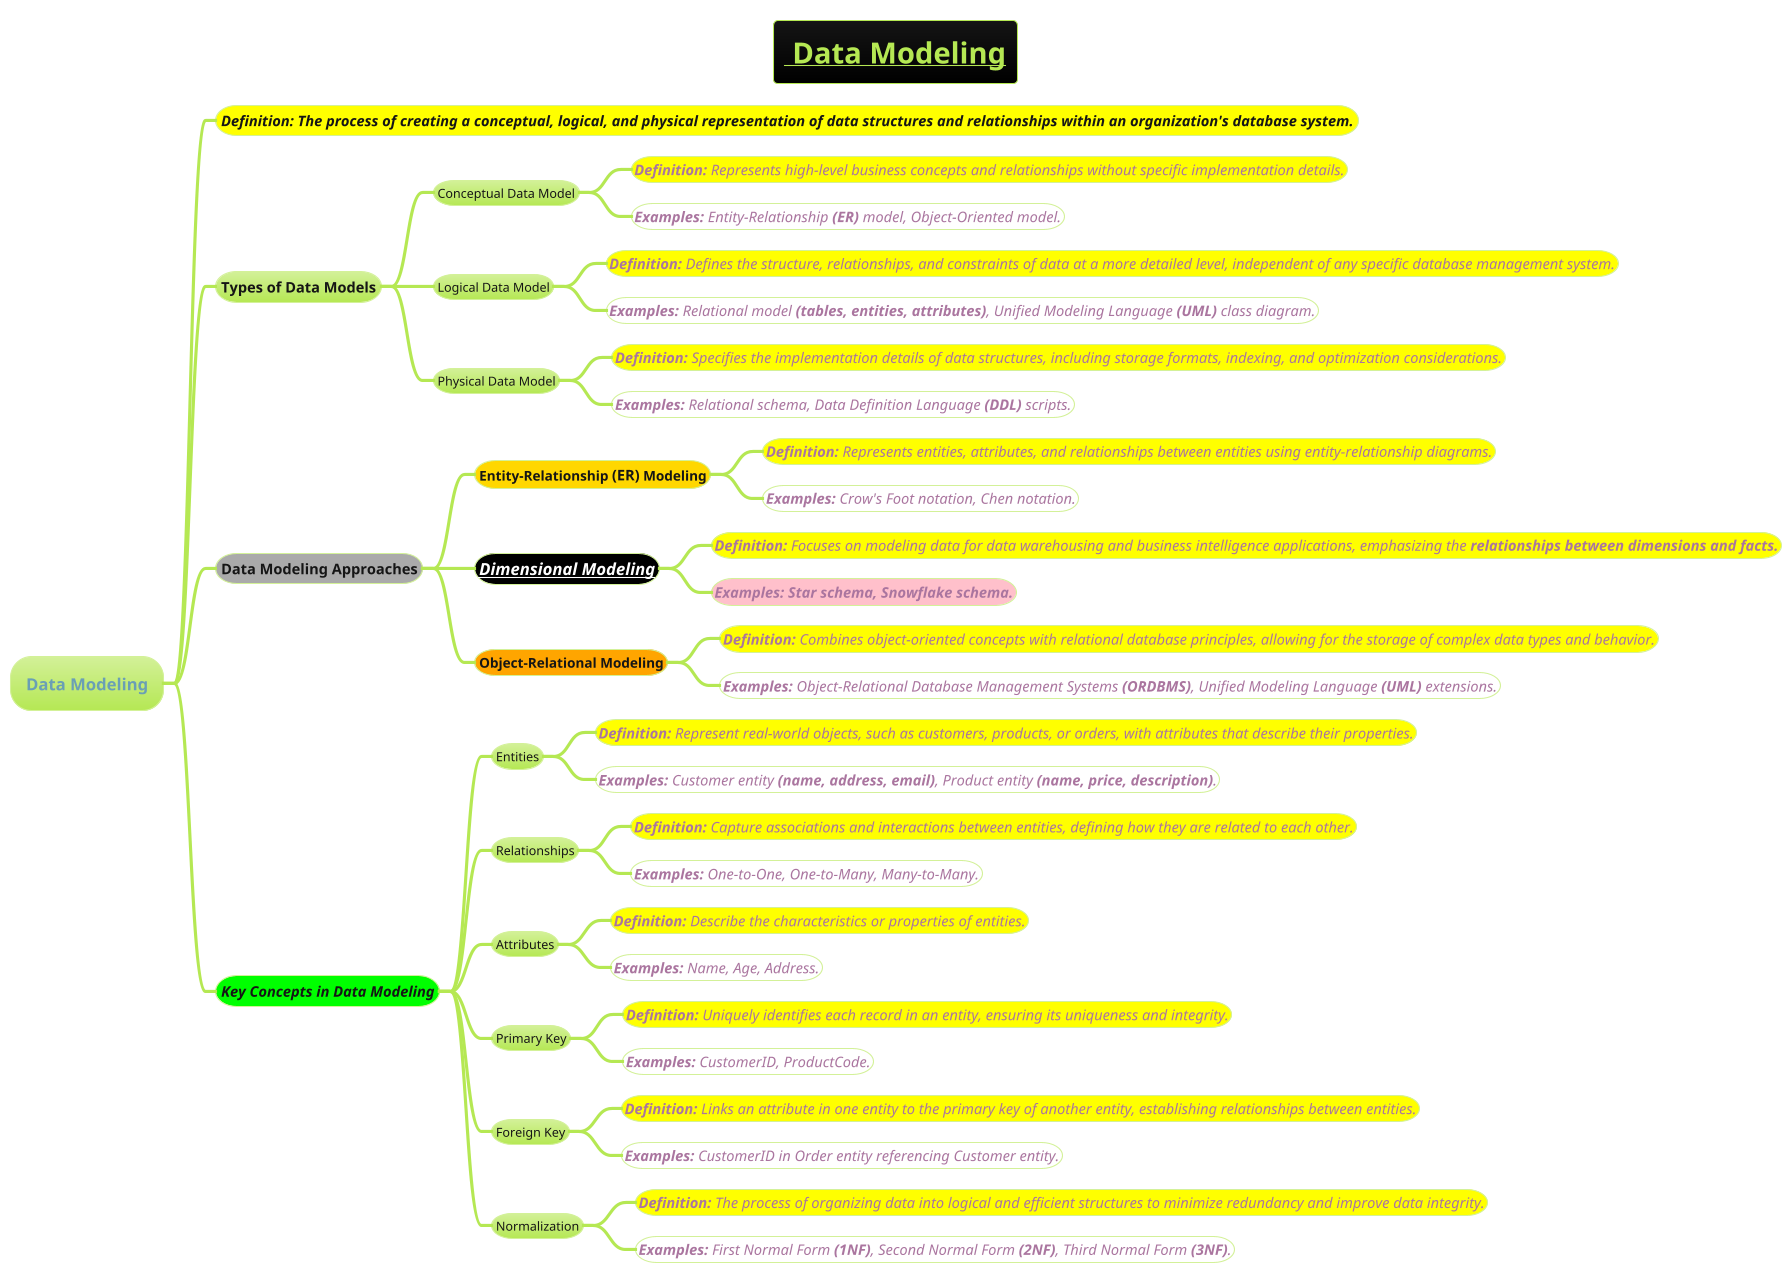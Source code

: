 @startmindmap
title =__ Data Modeling__
!theme hacker

* Data Modeling
**[#yellow] ====<size:14>**Definition:** The process of creating a conceptual, logical, and physical representation of data structures and relationships within an organization's database system.
** Types of Data Models
*** Conceptual Data Model
****[#yellow] ====<size:14>**Definition:** Represents high-level business concepts and relationships without specific implementation details.
****[#white] ====<size:14>**Examples:** Entity-Relationship **(ER)** model, Object-Oriented model.
*** Logical Data Model
****[#yellow] ====<size:14>**Definition:** Defines the structure, relationships, and constraints of data at a more detailed level, independent of any specific database management system.
****[#white] ====<size:14>**Examples:** Relational model **(tables, entities, attributes)**, Unified Modeling Language **(UML)** class diagram.
*** Physical Data Model
****[#yellow] ====<size:14>**Definition:** Specifies the implementation details of data structures, including storage formats, indexing, and optimization considerations.
****[#white] ====<size:14>**Examples:** Relational schema, Data Definition Language **(DDL)** scripts.
**[#a] Data Modeling Approaches
***[#gold] ===Entity-Relationship **(ER)** Modeling
****[#yellow] ====<size:14>**Definition:** Represents entities, attributes, and relationships between entities using entity-relationship diagrams.
****[#white] ====<size:14>**Examples:** Crow's Foot notation, Chen notation.
***[#black] ====<size:16>**[[../../../../../books/1-books-backlog/DBMS/Dimensional-Modeling.puml Dimensional Modeling]]**
****[#yellow] ====<size:14>**Definition:** Focuses on modeling data for data warehousing and business intelligence applications, emphasizing the **relationships between dimensions and facts.**
****[#pink] ====<size:14>**Examples: Star schema, Snowflake schema.**
***[#orange] ===Object-Relational Modeling
****[#yellow] ====<size:14>**Definition:** Combines object-oriented concepts with relational database principles, allowing for the storage of complex data types and behavior.
****[#white] ====<size:14>**Examples:** Object-Relational Database Management Systems **(ORDBMS)**, Unified Modeling Language **(UML)** extensions.
**[#lime] ====Key Concepts in Data Modeling
*** Entities
****[#yellow] ====<size:14>**Definition:** Represent real-world objects, such as customers, products, or orders, with attributes that describe their properties.
****[#white] ====<size:14>**Examples:** Customer entity **(name, address, email)**, Product entity **(name, price, description)**.
*** Relationships
****[#yellow] ====<size:14>**Definition:** Capture associations and interactions between entities, defining how they are related to each other.
****[#white] ====<size:14>**Examples:** One-to-One, One-to-Many, Many-to-Many.
*** Attributes
****[#yellow] ====<size:14>**Definition:** Describe the characteristics or properties of entities.
****[#white] ====<size:14>**Examples:** Name, Age, Address.
*** Primary Key
****[#yellow] ====<size:14>**Definition:** Uniquely identifies each record in an entity, ensuring its uniqueness and integrity.
****[#white] ====<size:14>**Examples:** CustomerID, ProductCode.
*** Foreign Key
****[#yellow] ====<size:14>**Definition:** Links an attribute in one entity to the primary key of another entity, establishing relationships between entities.
****[#white] ====<size:14>**Examples:** CustomerID in Order entity referencing Customer entity.
*** Normalization
****[#yellow] ====<size:14>**Definition:** The process of organizing data into logical and efficient structures to minimize redundancy and improve data integrity.
****[#white] ====<size:14>**Examples:** First Normal Form **(1NF)**, Second Normal Form **(2NF)**, Third Normal Form **(3NF)**.
@endmindmap
